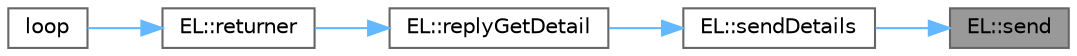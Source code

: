 digraph "EL::send"
{
 // LATEX_PDF_SIZE
  bgcolor="transparent";
  edge [fontname=Helvetica,fontsize=10,labelfontname=Helvetica,labelfontsize=10];
  node [fontname=Helvetica,fontsize=10,shape=box,height=0.2,width=0.4];
  rankdir="RL";
  Node1 [label="EL::send",height=0.2,width=0.4,color="gray40", fillcolor="grey60", style="filled", fontcolor="black",tooltip="IP指定による送信"];
  Node1 -> Node2 [dir="back",color="steelblue1",style="solid"];
  Node2 [label="EL::sendDetails",height=0.2,width=0.4,color="grey40", fillcolor="white", style="filled",URL="$class_e_l.html#a558f0e1b780b266d05ad73a57f991029",tooltip="複数のEPCで送信する場合はこれを使う"];
  Node2 -> Node3 [dir="back",color="steelblue1",style="solid"];
  Node3 [label="EL::replyGetDetail",height=0.2,width=0.4,color="grey40", fillcolor="white", style="filled",URL="$class_e_l.html#a7c323a2e5634104f38317521d4c0a239",tooltip="Getに対して複数OPCにも対応して返答する内部関数"];
  Node3 -> Node4 [dir="back",color="steelblue1",style="solid"];
  Node4 [label="EL::returner",height=0.2,width=0.4,color="grey40", fillcolor="white", style="filled",URL="$class_e_l.html#a54d6de75eb5743e2d80dbe81c93993ed",tooltip=" "];
  Node4 -> Node5 [dir="back",color="steelblue1",style="solid"];
  Node5 [label="loop",height=0.2,width=0.4,color="grey40", fillcolor="white", style="filled",URL="$main_8cpp.html#afe461d27b9c48d5921c00d521181f12f",tooltip=" "];
}

